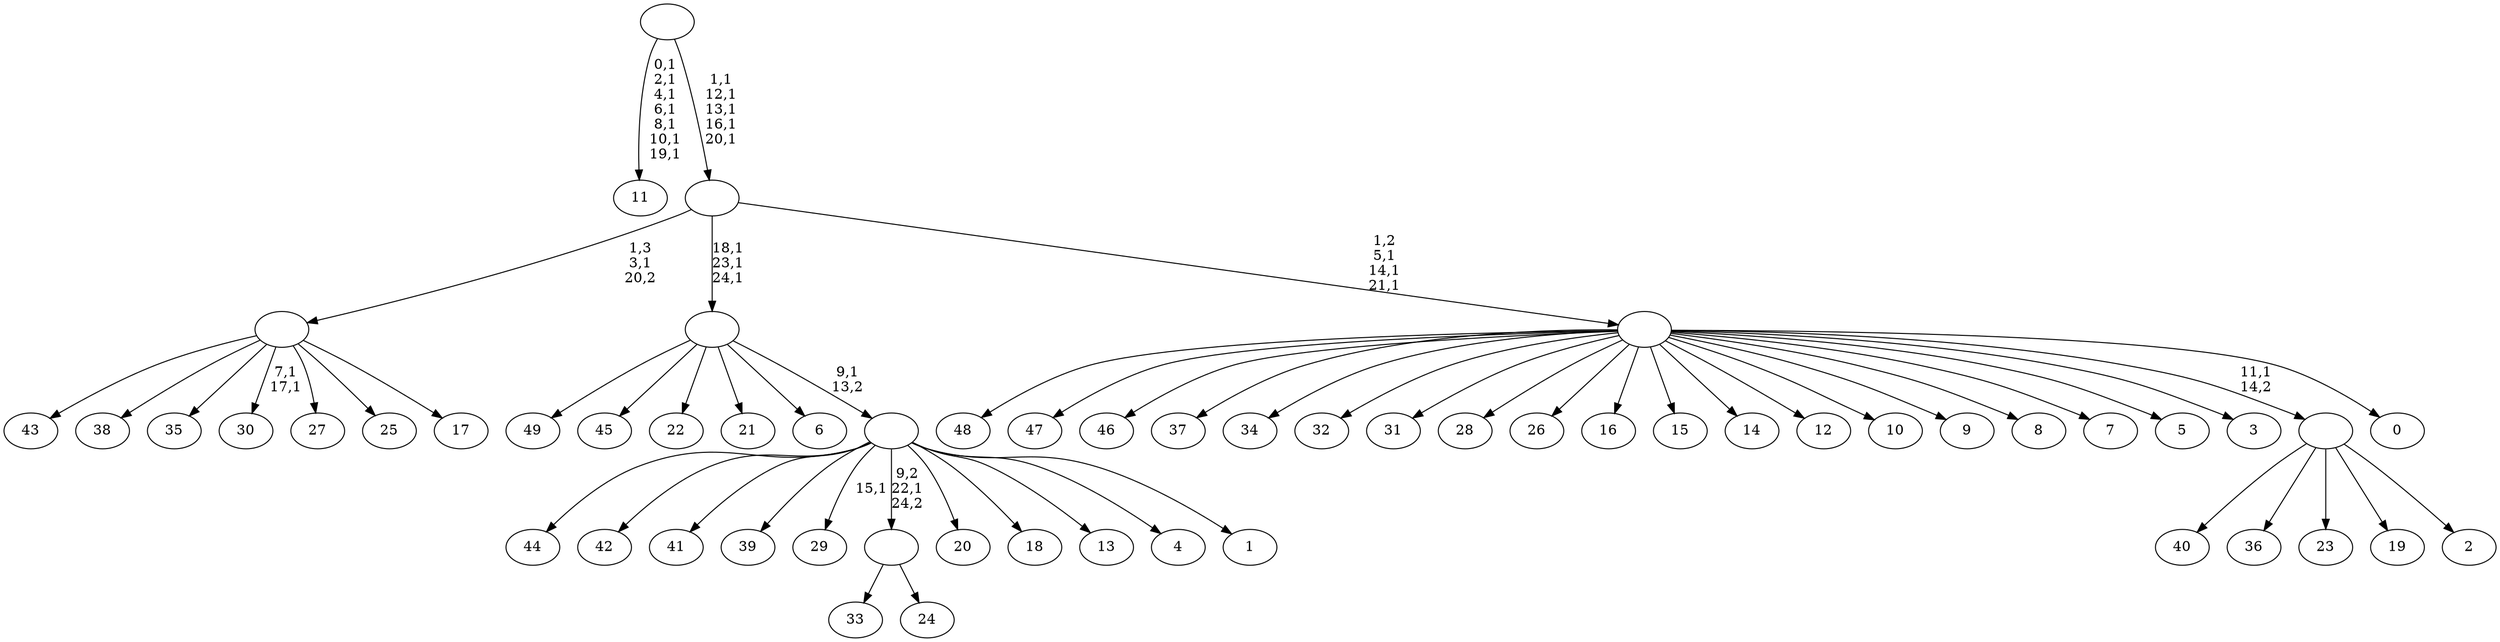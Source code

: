 digraph T {
	75 [label="49"]
	74 [label="48"]
	73 [label="47"]
	72 [label="46"]
	71 [label="45"]
	70 [label="44"]
	69 [label="43"]
	68 [label="42"]
	67 [label="41"]
	66 [label="40"]
	65 [label="39"]
	64 [label="38"]
	63 [label="37"]
	62 [label="36"]
	61 [label="35"]
	60 [label="34"]
	59 [label="33"]
	58 [label="32"]
	57 [label="31"]
	56 [label="30"]
	53 [label="29"]
	51 [label="28"]
	50 [label="27"]
	49 [label="26"]
	48 [label="25"]
	47 [label="24"]
	46 [label=""]
	45 [label="23"]
	44 [label="22"]
	43 [label="21"]
	42 [label="20"]
	41 [label="19"]
	40 [label="18"]
	39 [label="17"]
	38 [label=""]
	37 [label="16"]
	36 [label="15"]
	35 [label="14"]
	34 [label="13"]
	33 [label="12"]
	32 [label="11"]
	24 [label="10"]
	23 [label="9"]
	22 [label="8"]
	21 [label="7"]
	20 [label="6"]
	19 [label="5"]
	18 [label="4"]
	17 [label="3"]
	16 [label="2"]
	15 [label=""]
	14 [label="1"]
	13 [label=""]
	12 [label=""]
	9 [label="0"]
	8 [label=""]
	5 [label=""]
	0 [label=""]
	46 -> 59 [label=""]
	46 -> 47 [label=""]
	38 -> 56 [label="7,1\n17,1"]
	38 -> 69 [label=""]
	38 -> 64 [label=""]
	38 -> 61 [label=""]
	38 -> 50 [label=""]
	38 -> 48 [label=""]
	38 -> 39 [label=""]
	15 -> 66 [label=""]
	15 -> 62 [label=""]
	15 -> 45 [label=""]
	15 -> 41 [label=""]
	15 -> 16 [label=""]
	13 -> 53 [label="15,1"]
	13 -> 70 [label=""]
	13 -> 68 [label=""]
	13 -> 67 [label=""]
	13 -> 65 [label=""]
	13 -> 46 [label="9,2\n22,1\n24,2"]
	13 -> 42 [label=""]
	13 -> 40 [label=""]
	13 -> 34 [label=""]
	13 -> 18 [label=""]
	13 -> 14 [label=""]
	12 -> 75 [label=""]
	12 -> 71 [label=""]
	12 -> 44 [label=""]
	12 -> 43 [label=""]
	12 -> 20 [label=""]
	12 -> 13 [label="9,1\n13,2"]
	8 -> 74 [label=""]
	8 -> 73 [label=""]
	8 -> 72 [label=""]
	8 -> 63 [label=""]
	8 -> 60 [label=""]
	8 -> 58 [label=""]
	8 -> 57 [label=""]
	8 -> 51 [label=""]
	8 -> 49 [label=""]
	8 -> 37 [label=""]
	8 -> 36 [label=""]
	8 -> 35 [label=""]
	8 -> 33 [label=""]
	8 -> 24 [label=""]
	8 -> 23 [label=""]
	8 -> 22 [label=""]
	8 -> 21 [label=""]
	8 -> 19 [label=""]
	8 -> 17 [label=""]
	8 -> 15 [label="11,1\n14,2"]
	8 -> 9 [label=""]
	5 -> 8 [label="1,2\n5,1\n14,1\n21,1"]
	5 -> 12 [label="18,1\n23,1\n24,1"]
	5 -> 38 [label="1,3\n3,1\n20,2"]
	0 -> 5 [label="1,1\n12,1\n13,1\n16,1\n20,1"]
	0 -> 32 [label="0,1\n2,1\n4,1\n6,1\n8,1\n10,1\n19,1"]
}
